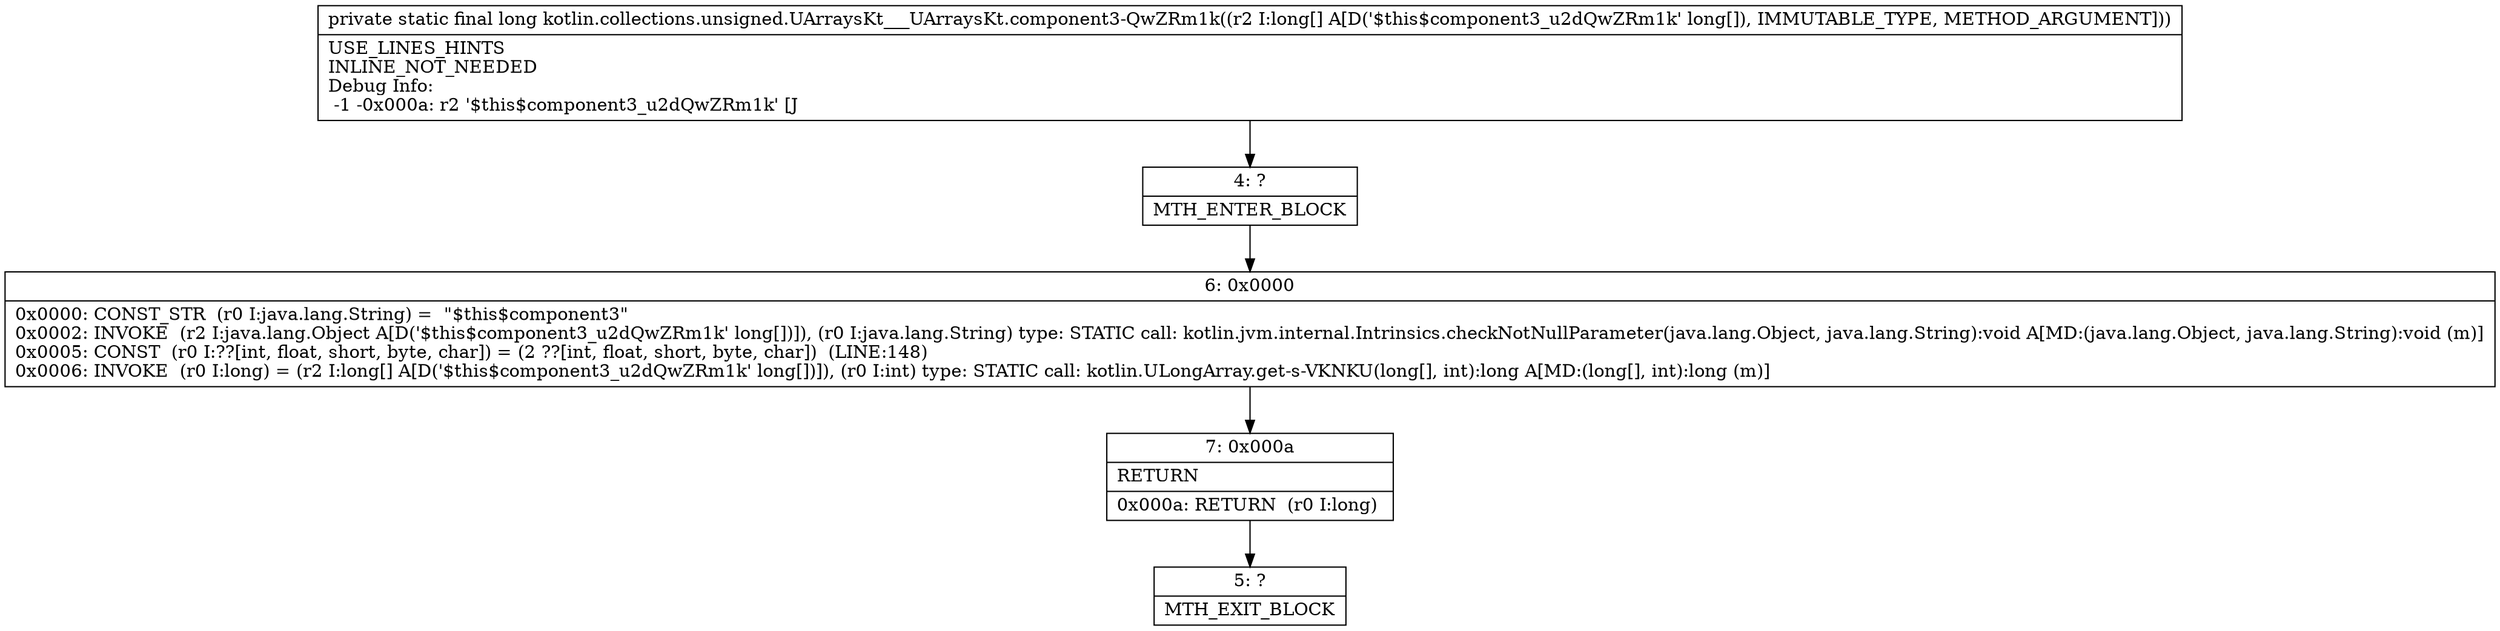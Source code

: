 digraph "CFG forkotlin.collections.unsigned.UArraysKt___UArraysKt.component3\-QwZRm1k([J)J" {
Node_4 [shape=record,label="{4\:\ ?|MTH_ENTER_BLOCK\l}"];
Node_6 [shape=record,label="{6\:\ 0x0000|0x0000: CONST_STR  (r0 I:java.lang.String) =  \"$this$component3\" \l0x0002: INVOKE  (r2 I:java.lang.Object A[D('$this$component3_u2dQwZRm1k' long[])]), (r0 I:java.lang.String) type: STATIC call: kotlin.jvm.internal.Intrinsics.checkNotNullParameter(java.lang.Object, java.lang.String):void A[MD:(java.lang.Object, java.lang.String):void (m)]\l0x0005: CONST  (r0 I:??[int, float, short, byte, char]) = (2 ??[int, float, short, byte, char])  (LINE:148)\l0x0006: INVOKE  (r0 I:long) = (r2 I:long[] A[D('$this$component3_u2dQwZRm1k' long[])]), (r0 I:int) type: STATIC call: kotlin.ULongArray.get\-s\-VKNKU(long[], int):long A[MD:(long[], int):long (m)]\l}"];
Node_7 [shape=record,label="{7\:\ 0x000a|RETURN\l|0x000a: RETURN  (r0 I:long) \l}"];
Node_5 [shape=record,label="{5\:\ ?|MTH_EXIT_BLOCK\l}"];
MethodNode[shape=record,label="{private static final long kotlin.collections.unsigned.UArraysKt___UArraysKt.component3\-QwZRm1k((r2 I:long[] A[D('$this$component3_u2dQwZRm1k' long[]), IMMUTABLE_TYPE, METHOD_ARGUMENT]))  | USE_LINES_HINTS\lINLINE_NOT_NEEDED\lDebug Info:\l  \-1 \-0x000a: r2 '$this$component3_u2dQwZRm1k' [J\l}"];
MethodNode -> Node_4;Node_4 -> Node_6;
Node_6 -> Node_7;
Node_7 -> Node_5;
}

